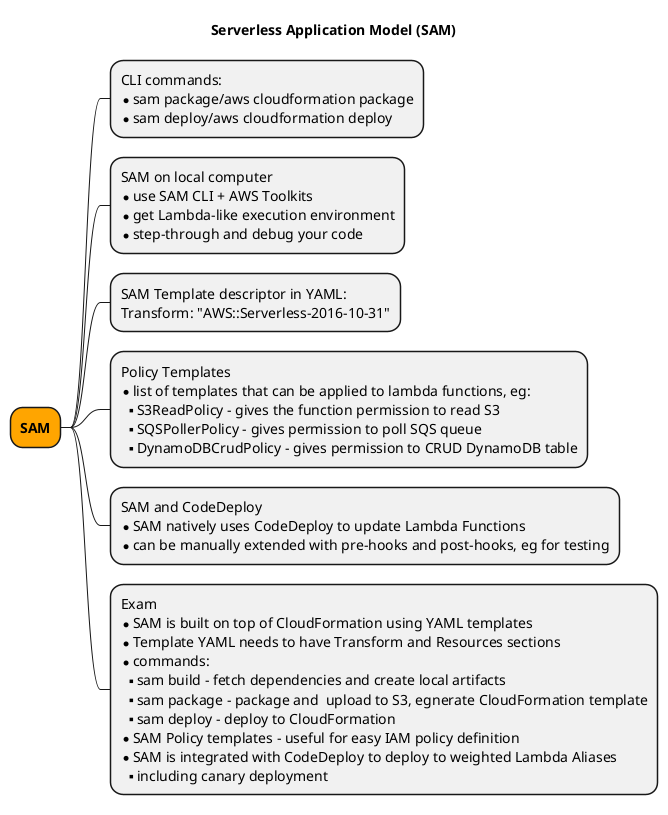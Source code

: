 @startmindmap 00-diagram

title Serverless Application Model (SAM)

<style>
mindmapDiagram {
  .trail {
    BackgroundColor Pink
  }
  .orange {
    BackgroundColor orange
  }
  .xray {
    BackgroundColor LightSkyBlue
  }
  .watch {
    BackgroundColor LightGreen
  }
}
</style>


*[#Orange] <b>SAM
 * CLI commands:\n*sam package/aws cloudformation package\n*sam deploy/aws cloudformation deploy
 * SAM on local computer\n*use SAM CLI + AWS Toolkits\n*get Lambda-like execution environment\n*step-through and debug your code
 * SAM Template descriptor in YAML:\nTransform: "AWS::Serverless-2016-10-31"
 * Policy Templates\n*list of templates that can be applied to lambda functions, eg:\n**S3ReadPolicy - gives the function permission to read S3\n**SQSPollerPolicy - gives permission to poll SQS queue\n**DynamoDBCrudPolicy - gives permission to CRUD DynamoDB table
 * SAM and CodeDeploy\n*SAM natively uses CodeDeploy to update Lambda Functions\n*can be manually extended with pre-hooks and post-hooks, eg for testing
 * Exam\n*SAM is built on top of CloudFormation using YAML templates\n*Template YAML needs to have Transform and Resources sections\n*commands:\n**sam build - fetch dependencies and create local artifacts\n**sam package - package and  upload to S3, egnerate CloudFormation template\n**sam deploy - deploy to CloudFormation\n*SAM Policy templates - useful for easy IAM policy definition\n*SAM is integrated with CodeDeploy to deploy to weighted Lambda Aliases\n**including canary deployment
@endmindmap
